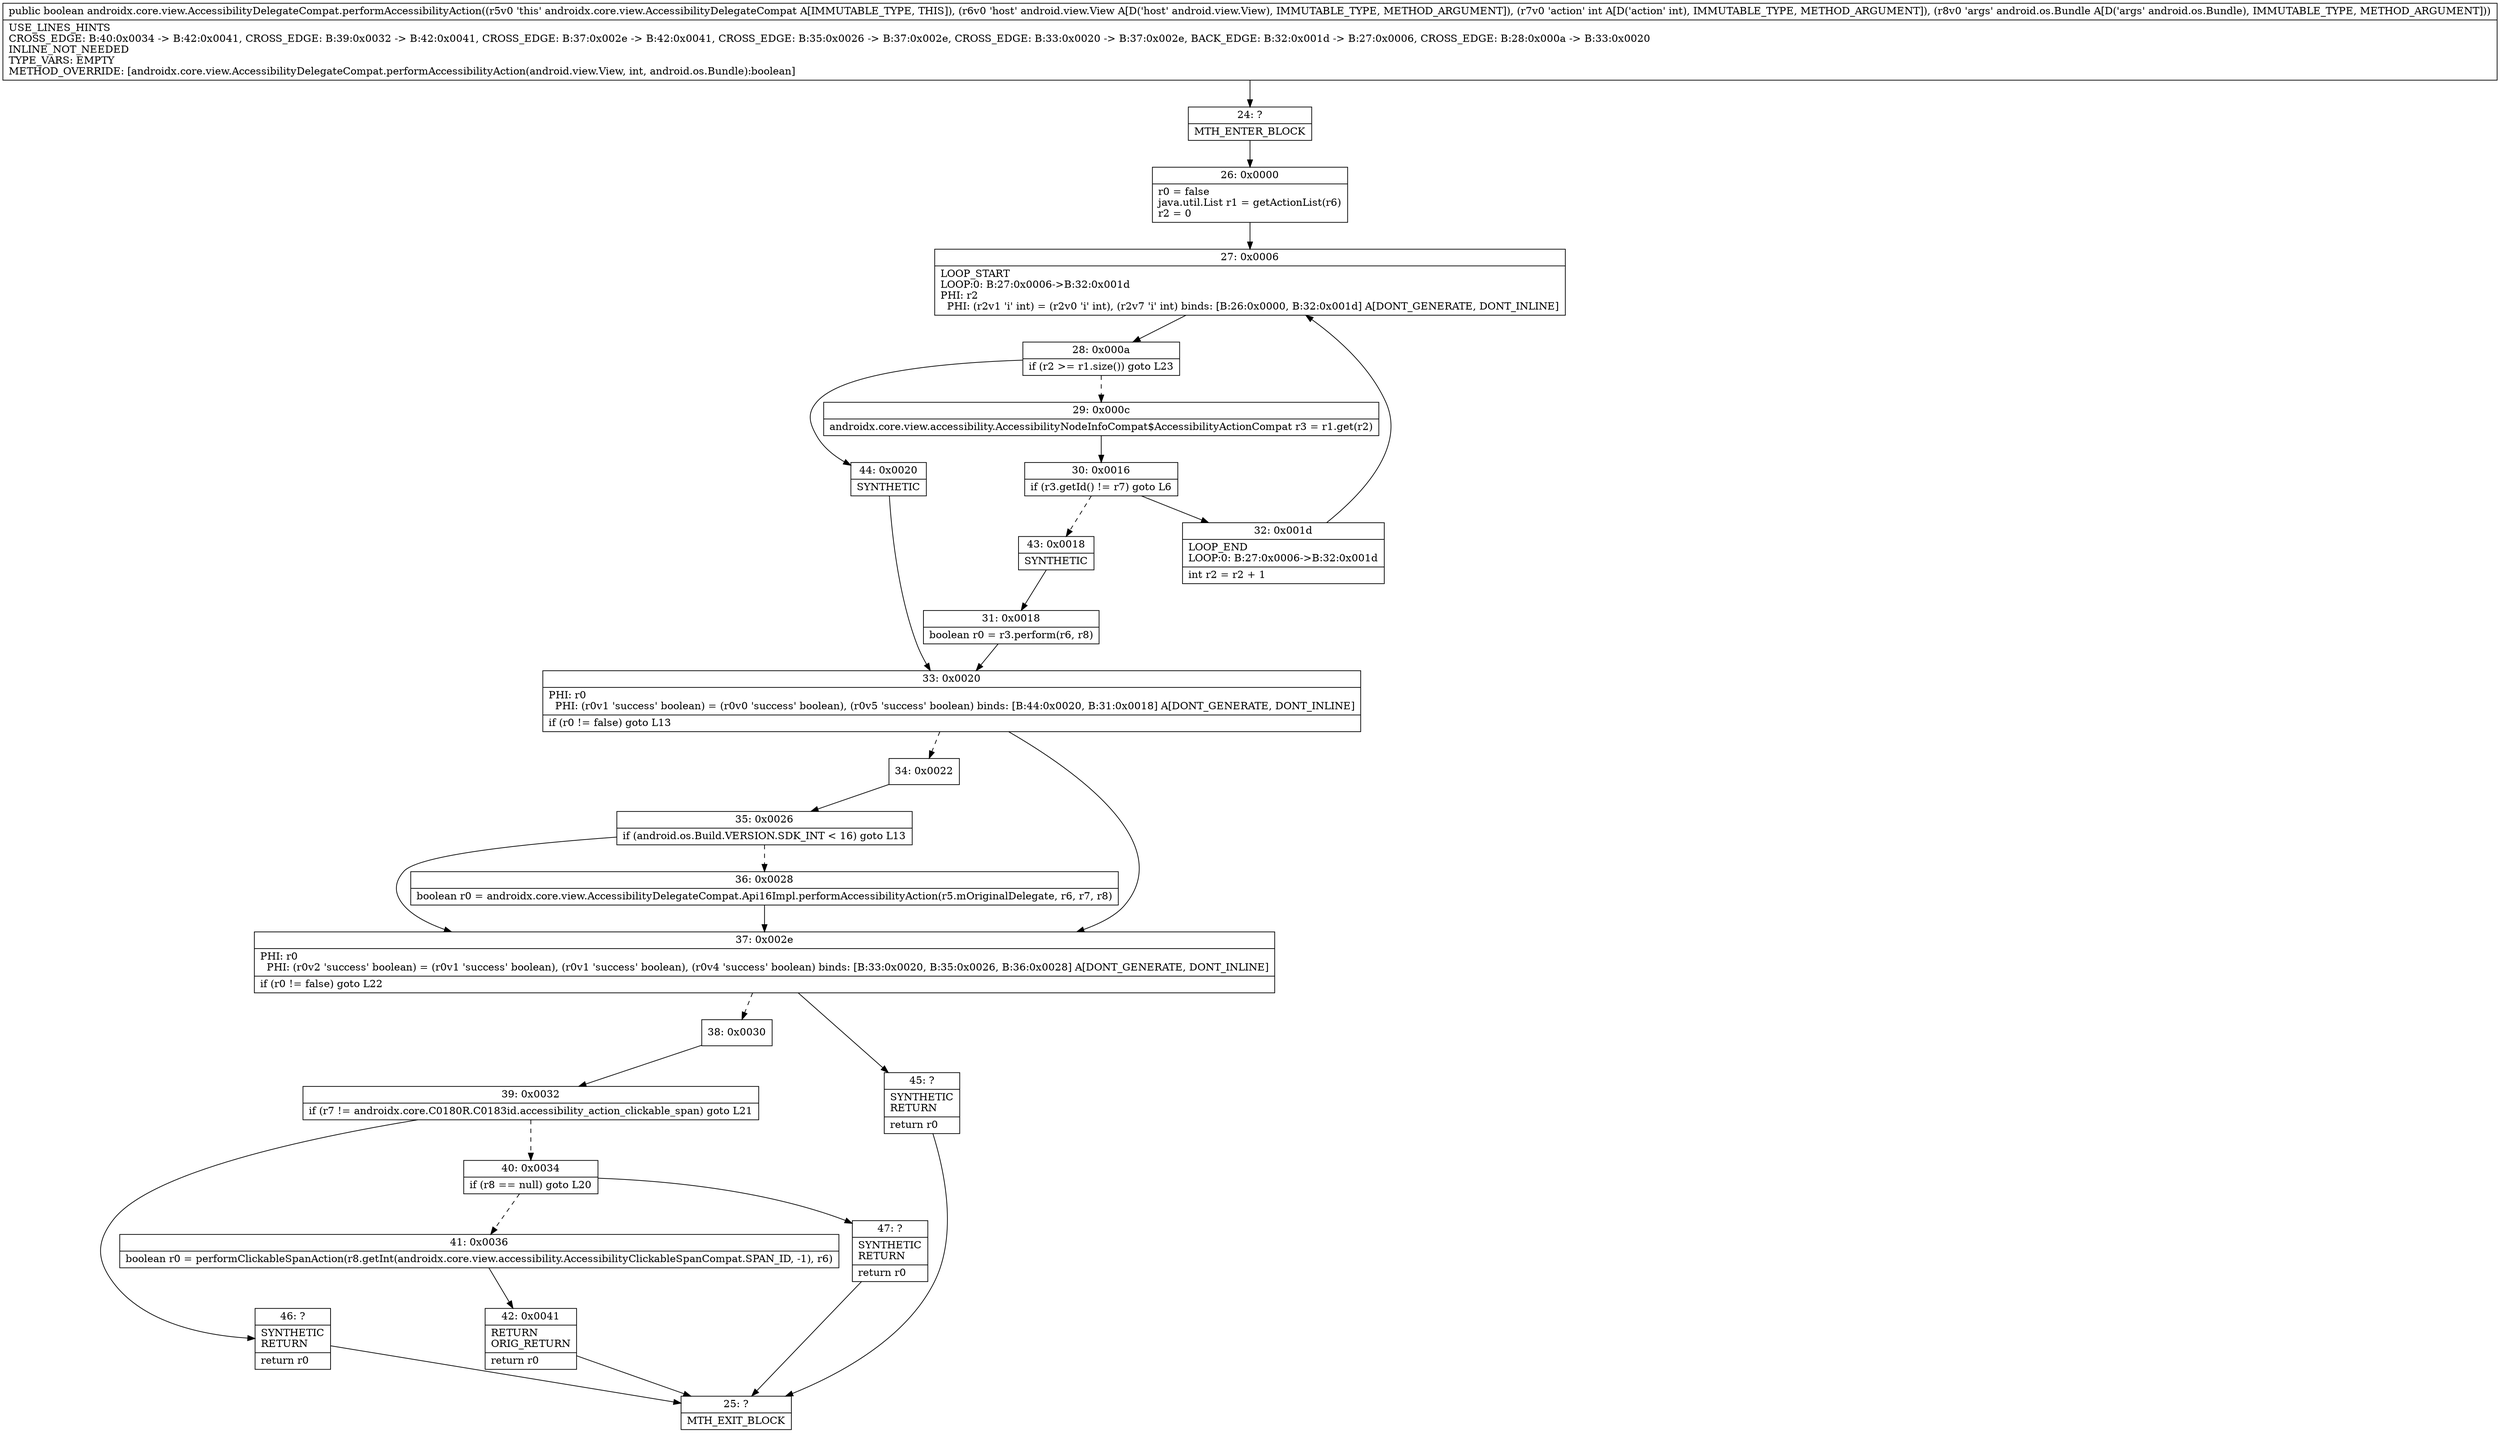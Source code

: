 digraph "CFG forandroidx.core.view.AccessibilityDelegateCompat.performAccessibilityAction(Landroid\/view\/View;ILandroid\/os\/Bundle;)Z" {
Node_24 [shape=record,label="{24\:\ ?|MTH_ENTER_BLOCK\l}"];
Node_26 [shape=record,label="{26\:\ 0x0000|r0 = false\ljava.util.List r1 = getActionList(r6)\lr2 = 0\l}"];
Node_27 [shape=record,label="{27\:\ 0x0006|LOOP_START\lLOOP:0: B:27:0x0006\-\>B:32:0x001d\lPHI: r2 \l  PHI: (r2v1 'i' int) = (r2v0 'i' int), (r2v7 'i' int) binds: [B:26:0x0000, B:32:0x001d] A[DONT_GENERATE, DONT_INLINE]\l}"];
Node_28 [shape=record,label="{28\:\ 0x000a|if (r2 \>= r1.size()) goto L23\l}"];
Node_29 [shape=record,label="{29\:\ 0x000c|androidx.core.view.accessibility.AccessibilityNodeInfoCompat$AccessibilityActionCompat r3 = r1.get(r2)\l}"];
Node_30 [shape=record,label="{30\:\ 0x0016|if (r3.getId() != r7) goto L6\l}"];
Node_32 [shape=record,label="{32\:\ 0x001d|LOOP_END\lLOOP:0: B:27:0x0006\-\>B:32:0x001d\l|int r2 = r2 + 1\l}"];
Node_43 [shape=record,label="{43\:\ 0x0018|SYNTHETIC\l}"];
Node_31 [shape=record,label="{31\:\ 0x0018|boolean r0 = r3.perform(r6, r8)\l}"];
Node_33 [shape=record,label="{33\:\ 0x0020|PHI: r0 \l  PHI: (r0v1 'success' boolean) = (r0v0 'success' boolean), (r0v5 'success' boolean) binds: [B:44:0x0020, B:31:0x0018] A[DONT_GENERATE, DONT_INLINE]\l|if (r0 != false) goto L13\l}"];
Node_34 [shape=record,label="{34\:\ 0x0022}"];
Node_35 [shape=record,label="{35\:\ 0x0026|if (android.os.Build.VERSION.SDK_INT \< 16) goto L13\l}"];
Node_36 [shape=record,label="{36\:\ 0x0028|boolean r0 = androidx.core.view.AccessibilityDelegateCompat.Api16Impl.performAccessibilityAction(r5.mOriginalDelegate, r6, r7, r8)\l}"];
Node_37 [shape=record,label="{37\:\ 0x002e|PHI: r0 \l  PHI: (r0v2 'success' boolean) = (r0v1 'success' boolean), (r0v1 'success' boolean), (r0v4 'success' boolean) binds: [B:33:0x0020, B:35:0x0026, B:36:0x0028] A[DONT_GENERATE, DONT_INLINE]\l|if (r0 != false) goto L22\l}"];
Node_38 [shape=record,label="{38\:\ 0x0030}"];
Node_39 [shape=record,label="{39\:\ 0x0032|if (r7 != androidx.core.C0180R.C0183id.accessibility_action_clickable_span) goto L21\l}"];
Node_40 [shape=record,label="{40\:\ 0x0034|if (r8 == null) goto L20\l}"];
Node_41 [shape=record,label="{41\:\ 0x0036|boolean r0 = performClickableSpanAction(r8.getInt(androidx.core.view.accessibility.AccessibilityClickableSpanCompat.SPAN_ID, \-1), r6)\l}"];
Node_42 [shape=record,label="{42\:\ 0x0041|RETURN\lORIG_RETURN\l|return r0\l}"];
Node_25 [shape=record,label="{25\:\ ?|MTH_EXIT_BLOCK\l}"];
Node_47 [shape=record,label="{47\:\ ?|SYNTHETIC\lRETURN\l|return r0\l}"];
Node_46 [shape=record,label="{46\:\ ?|SYNTHETIC\lRETURN\l|return r0\l}"];
Node_45 [shape=record,label="{45\:\ ?|SYNTHETIC\lRETURN\l|return r0\l}"];
Node_44 [shape=record,label="{44\:\ 0x0020|SYNTHETIC\l}"];
MethodNode[shape=record,label="{public boolean androidx.core.view.AccessibilityDelegateCompat.performAccessibilityAction((r5v0 'this' androidx.core.view.AccessibilityDelegateCompat A[IMMUTABLE_TYPE, THIS]), (r6v0 'host' android.view.View A[D('host' android.view.View), IMMUTABLE_TYPE, METHOD_ARGUMENT]), (r7v0 'action' int A[D('action' int), IMMUTABLE_TYPE, METHOD_ARGUMENT]), (r8v0 'args' android.os.Bundle A[D('args' android.os.Bundle), IMMUTABLE_TYPE, METHOD_ARGUMENT]))  | USE_LINES_HINTS\lCROSS_EDGE: B:40:0x0034 \-\> B:42:0x0041, CROSS_EDGE: B:39:0x0032 \-\> B:42:0x0041, CROSS_EDGE: B:37:0x002e \-\> B:42:0x0041, CROSS_EDGE: B:35:0x0026 \-\> B:37:0x002e, CROSS_EDGE: B:33:0x0020 \-\> B:37:0x002e, BACK_EDGE: B:32:0x001d \-\> B:27:0x0006, CROSS_EDGE: B:28:0x000a \-\> B:33:0x0020\lINLINE_NOT_NEEDED\lTYPE_VARS: EMPTY\lMETHOD_OVERRIDE: [androidx.core.view.AccessibilityDelegateCompat.performAccessibilityAction(android.view.View, int, android.os.Bundle):boolean]\l}"];
MethodNode -> Node_24;Node_24 -> Node_26;
Node_26 -> Node_27;
Node_27 -> Node_28;
Node_28 -> Node_29[style=dashed];
Node_28 -> Node_44;
Node_29 -> Node_30;
Node_30 -> Node_32;
Node_30 -> Node_43[style=dashed];
Node_32 -> Node_27;
Node_43 -> Node_31;
Node_31 -> Node_33;
Node_33 -> Node_34[style=dashed];
Node_33 -> Node_37;
Node_34 -> Node_35;
Node_35 -> Node_36[style=dashed];
Node_35 -> Node_37;
Node_36 -> Node_37;
Node_37 -> Node_38[style=dashed];
Node_37 -> Node_45;
Node_38 -> Node_39;
Node_39 -> Node_40[style=dashed];
Node_39 -> Node_46;
Node_40 -> Node_41[style=dashed];
Node_40 -> Node_47;
Node_41 -> Node_42;
Node_42 -> Node_25;
Node_47 -> Node_25;
Node_46 -> Node_25;
Node_45 -> Node_25;
Node_44 -> Node_33;
}

